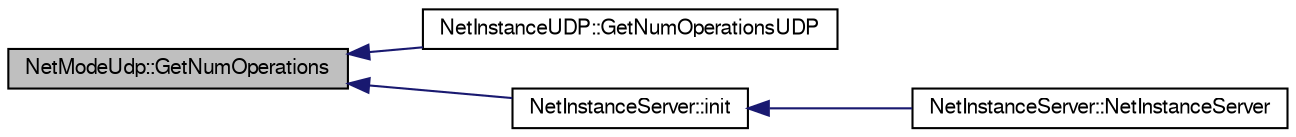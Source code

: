 digraph G
{
  edge [fontname="FreeSans",fontsize="10",labelfontname="FreeSans",labelfontsize="10"];
  node [fontname="FreeSans",fontsize="10",shape=record];
  rankdir=LR;
  Node1 [label="NetModeUdp::GetNumOperations",height=0.2,width=0.4,color="black", fillcolor="grey75", style="filled" fontcolor="black"];
  Node1 -> Node2 [dir=back,color="midnightblue",fontsize="10",style="solid"];
  Node2 [label="NetInstanceUDP::GetNumOperationsUDP",height=0.2,width=0.4,color="black", fillcolor="white", style="filled",URL="$class_net_instance_u_d_p.html#a53e2bd543246644e674a36638e0632ba"];
  Node1 -> Node3 [dir=back,color="midnightblue",fontsize="10",style="solid"];
  Node3 [label="NetInstanceServer::init",height=0.2,width=0.4,color="black", fillcolor="white", style="filled",URL="$class_net_instance_server.html#aec1cb62dd80e73771a00d0f7a0ad47ba"];
  Node3 -> Node4 [dir=back,color="midnightblue",fontsize="10",style="solid"];
  Node4 [label="NetInstanceServer::NetInstanceServer",height=0.2,width=0.4,color="black", fillcolor="white", style="filled",URL="$class_net_instance_server.html#afb65fda21c651d12b0027c0c7be3de6a"];
}
